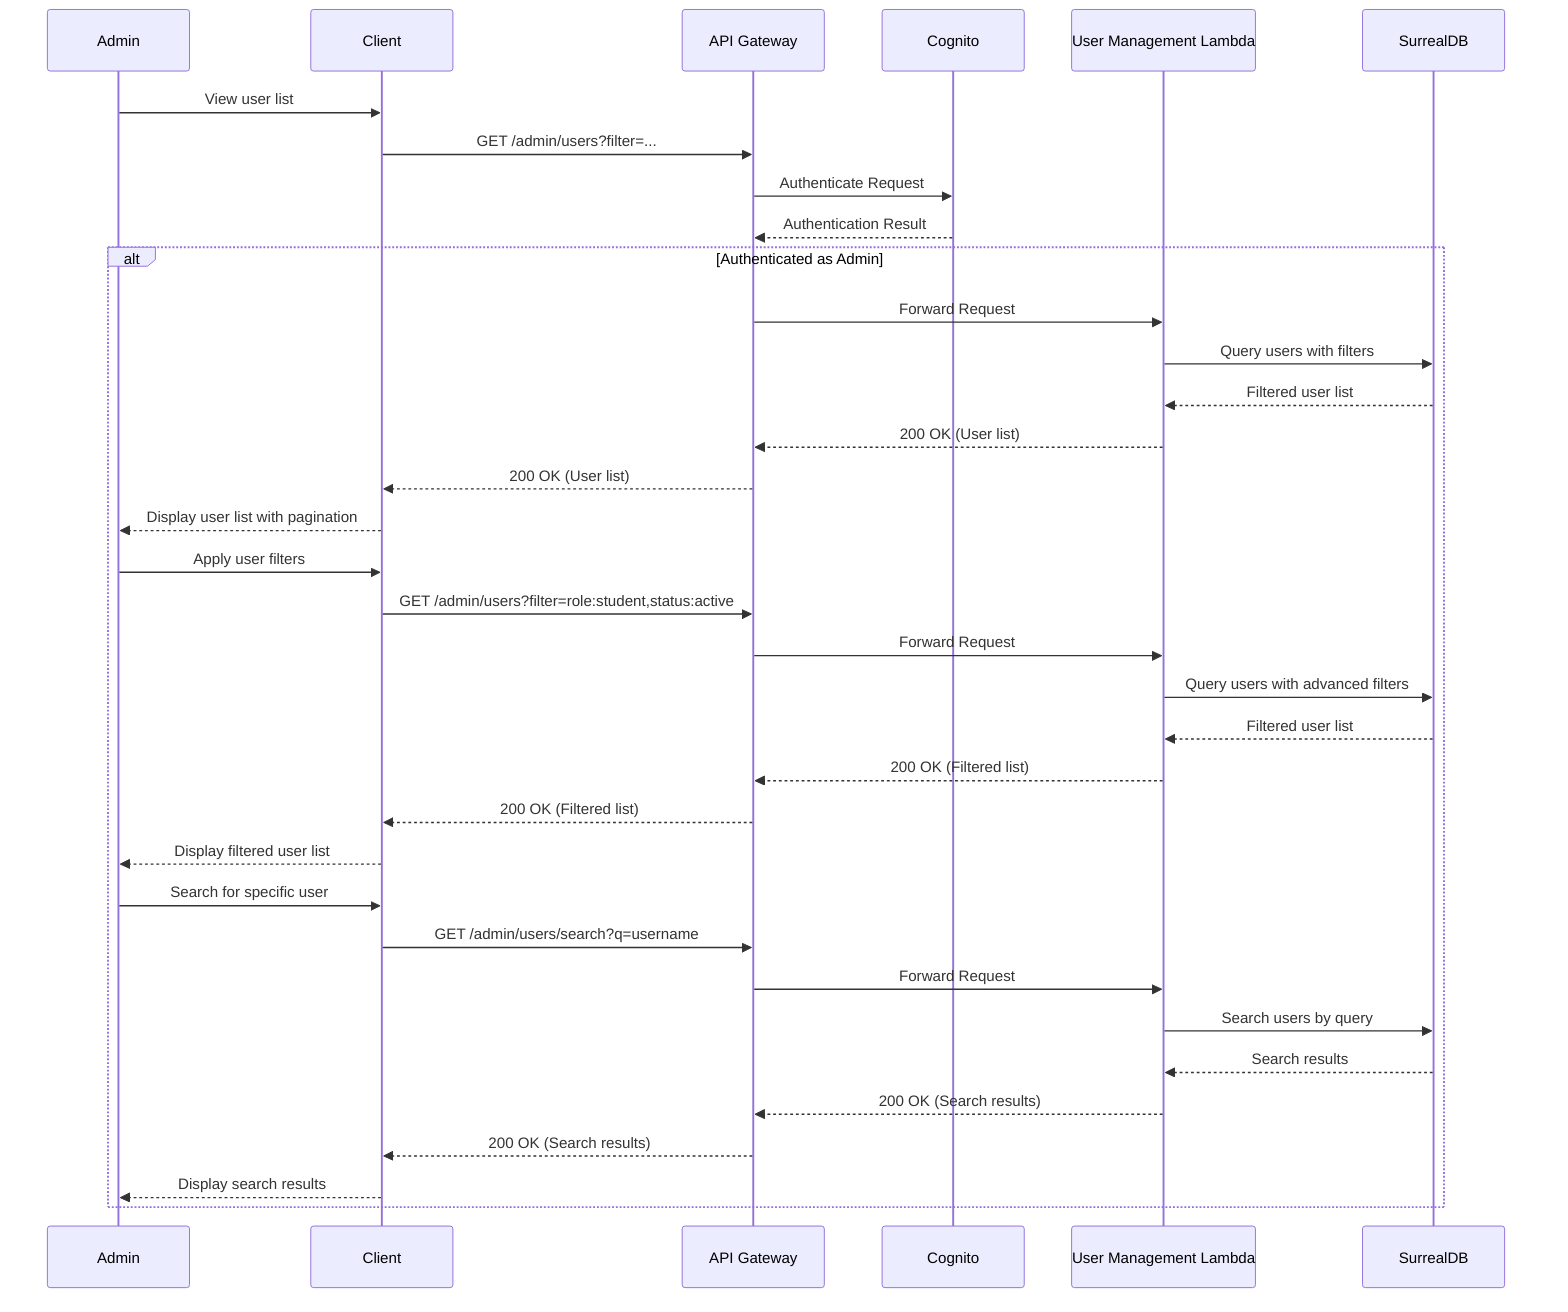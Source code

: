 sequenceDiagram
    participant Admin
    participant Client
    participant APIGateway as API Gateway
    participant Cognito
    participant AdminLambda as User Management Lambda
    participant SurrealDB
    
    Admin->>Client: View user list
    Client->>APIGateway: GET /admin/users?filter=...
    APIGateway->>Cognito: Authenticate Request
    Cognito-->>APIGateway: Authentication Result
    
    alt Authenticated as Admin
        APIGateway->>AdminLambda: Forward Request
        AdminLambda->>SurrealDB: Query users with filters
        SurrealDB-->>AdminLambda: Filtered user list
        AdminLambda-->>APIGateway: 200 OK (User list)
        APIGateway-->>Client: 200 OK (User list)
        Client-->>Admin: Display user list with pagination
        
        Admin->>Client: Apply user filters
        Client->>APIGateway: GET /admin/users?filter=role:student,status:active
        APIGateway->>AdminLambda: Forward Request
        AdminLambda->>SurrealDB: Query users with advanced filters
        SurrealDB-->>AdminLambda: Filtered user list
        AdminLambda-->>APIGateway: 200 OK (Filtered list)
        APIGateway-->>Client: 200 OK (Filtered list)
        Client-->>Admin: Display filtered user list
        
        Admin->>Client: Search for specific user
        Client->>APIGateway: GET /admin/users/search?q=username
        APIGateway->>AdminLambda: Forward Request
        AdminLambda->>SurrealDB: Search users by query
        SurrealDB-->>AdminLambda: Search results
        AdminLambda-->>APIGateway: 200 OK (Search results)
        APIGateway-->>Client: 200 OK (Search results)
        Client-->>Admin: Display search results
    end